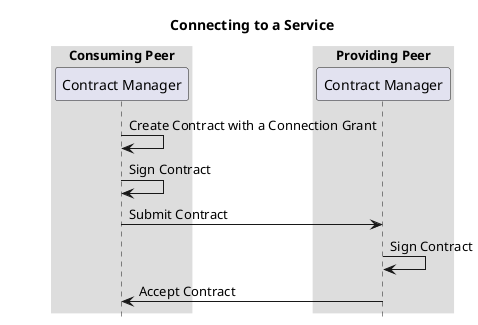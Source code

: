 @startuml
title: Connecting to a Service

box "Consuming Peer"
  participant "Contract Manager" as contractManagerConsumingPeer
end box

box "Providing Peer"
  participant "Contract Manager" as contractManagerProvidingPeer
end box

contractManagerConsumingPeer -> contractManagerConsumingPeer: Create Contract with a Connection Grant
contractManagerConsumingPeer -> contractManagerConsumingPeer: Sign Contract
contractManagerConsumingPeer -> contractManagerProvidingPeer: Submit Contract
contractManagerProvidingPeer -> contractManagerProvidingPeer: Sign Contract
contractManagerProvidingPeer -> contractManagerConsumingPeer: Accept Contract

skinparam sequenceBoxBorderColor #transparent
skinparam boxPadding 50
hide footbox
@enduml
